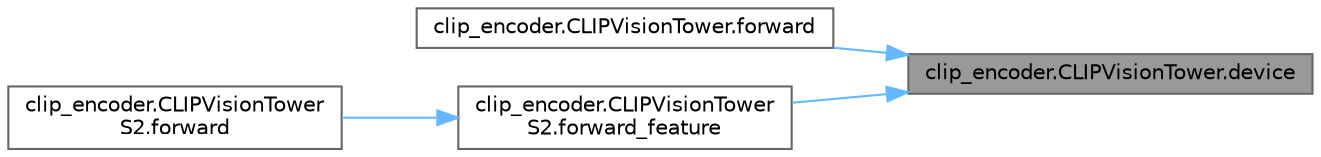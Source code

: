 digraph "clip_encoder.CLIPVisionTower.device"
{
 // LATEX_PDF_SIZE
  bgcolor="transparent";
  edge [fontname=Helvetica,fontsize=10,labelfontname=Helvetica,labelfontsize=10];
  node [fontname=Helvetica,fontsize=10,shape=box,height=0.2,width=0.4];
  rankdir="RL";
  Node1 [id="Node000001",label="clip_encoder.CLIPVisionTower.device",height=0.2,width=0.4,color="gray40", fillcolor="grey60", style="filled", fontcolor="black",tooltip="Vision Tower의 디바이스"];
  Node1 -> Node2 [id="edge4_Node000001_Node000002",dir="back",color="steelblue1",style="solid",tooltip=" "];
  Node2 [id="Node000002",label="clip_encoder.CLIPVisionTower.forward",height=0.2,width=0.4,color="grey40", fillcolor="white", style="filled",URL="$classclip__encoder_1_1_c_l_i_p_vision_tower.html#aa0f75e890e0d55b944ef3ebbdca0c38f",tooltip="Vision Tower의 forward 메서드"];
  Node1 -> Node3 [id="edge5_Node000001_Node000003",dir="back",color="steelblue1",style="solid",tooltip=" "];
  Node3 [id="Node000003",label="clip_encoder.CLIPVisionTower\lS2.forward_feature",height=0.2,width=0.4,color="grey40", fillcolor="white", style="filled",URL="$classclip__encoder_1_1_c_l_i_p_vision_tower_s2.html#a1ac0eb73f9acce13b53bc617433ca298",tooltip="멀티스케일 특징을 forward하는 메서드"];
  Node3 -> Node4 [id="edge6_Node000003_Node000004",dir="back",color="steelblue1",style="solid",tooltip=" "];
  Node4 [id="Node000004",label="clip_encoder.CLIPVisionTower\lS2.forward",height=0.2,width=0.4,color="grey40", fillcolor="white", style="filled",URL="$classclip__encoder_1_1_c_l_i_p_vision_tower_s2.html#aae0bd25ee16d25a6b88e3d2a179d39f9",tooltip="Vision Tower의 forward 메서드"];
}
